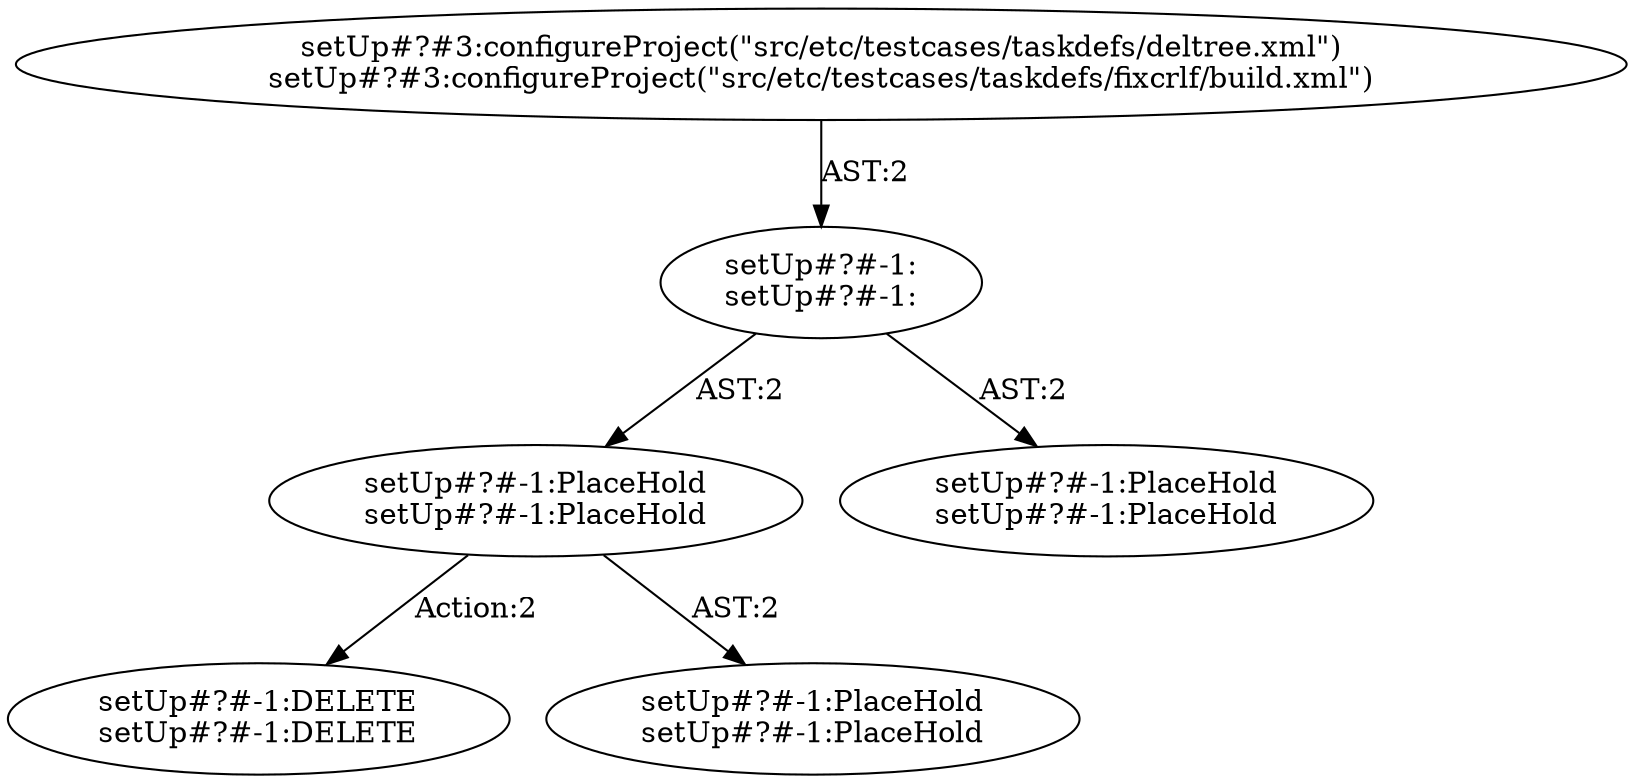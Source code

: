 digraph "Pattern" {
0 [label="setUp#?#-1:DELETE
setUp#?#-1:DELETE" shape=ellipse]
1 [label="setUp#?#-1:PlaceHold
setUp#?#-1:PlaceHold" shape=ellipse]
2 [label="setUp#?#-1:
setUp#?#-1:" shape=ellipse]
3 [label="setUp#?#3:configureProject(\"src/etc/testcases/taskdefs/deltree.xml\")
setUp#?#3:configureProject(\"src/etc/testcases/taskdefs/fixcrlf/build.xml\")" shape=ellipse]
4 [label="setUp#?#-1:PlaceHold
setUp#?#-1:PlaceHold" shape=ellipse]
5 [label="setUp#?#-1:PlaceHold
setUp#?#-1:PlaceHold" shape=ellipse]
1 -> 0 [label="Action:2"];
1 -> 5 [label="AST:2"];
2 -> 1 [label="AST:2"];
2 -> 4 [label="AST:2"];
3 -> 2 [label="AST:2"];
}